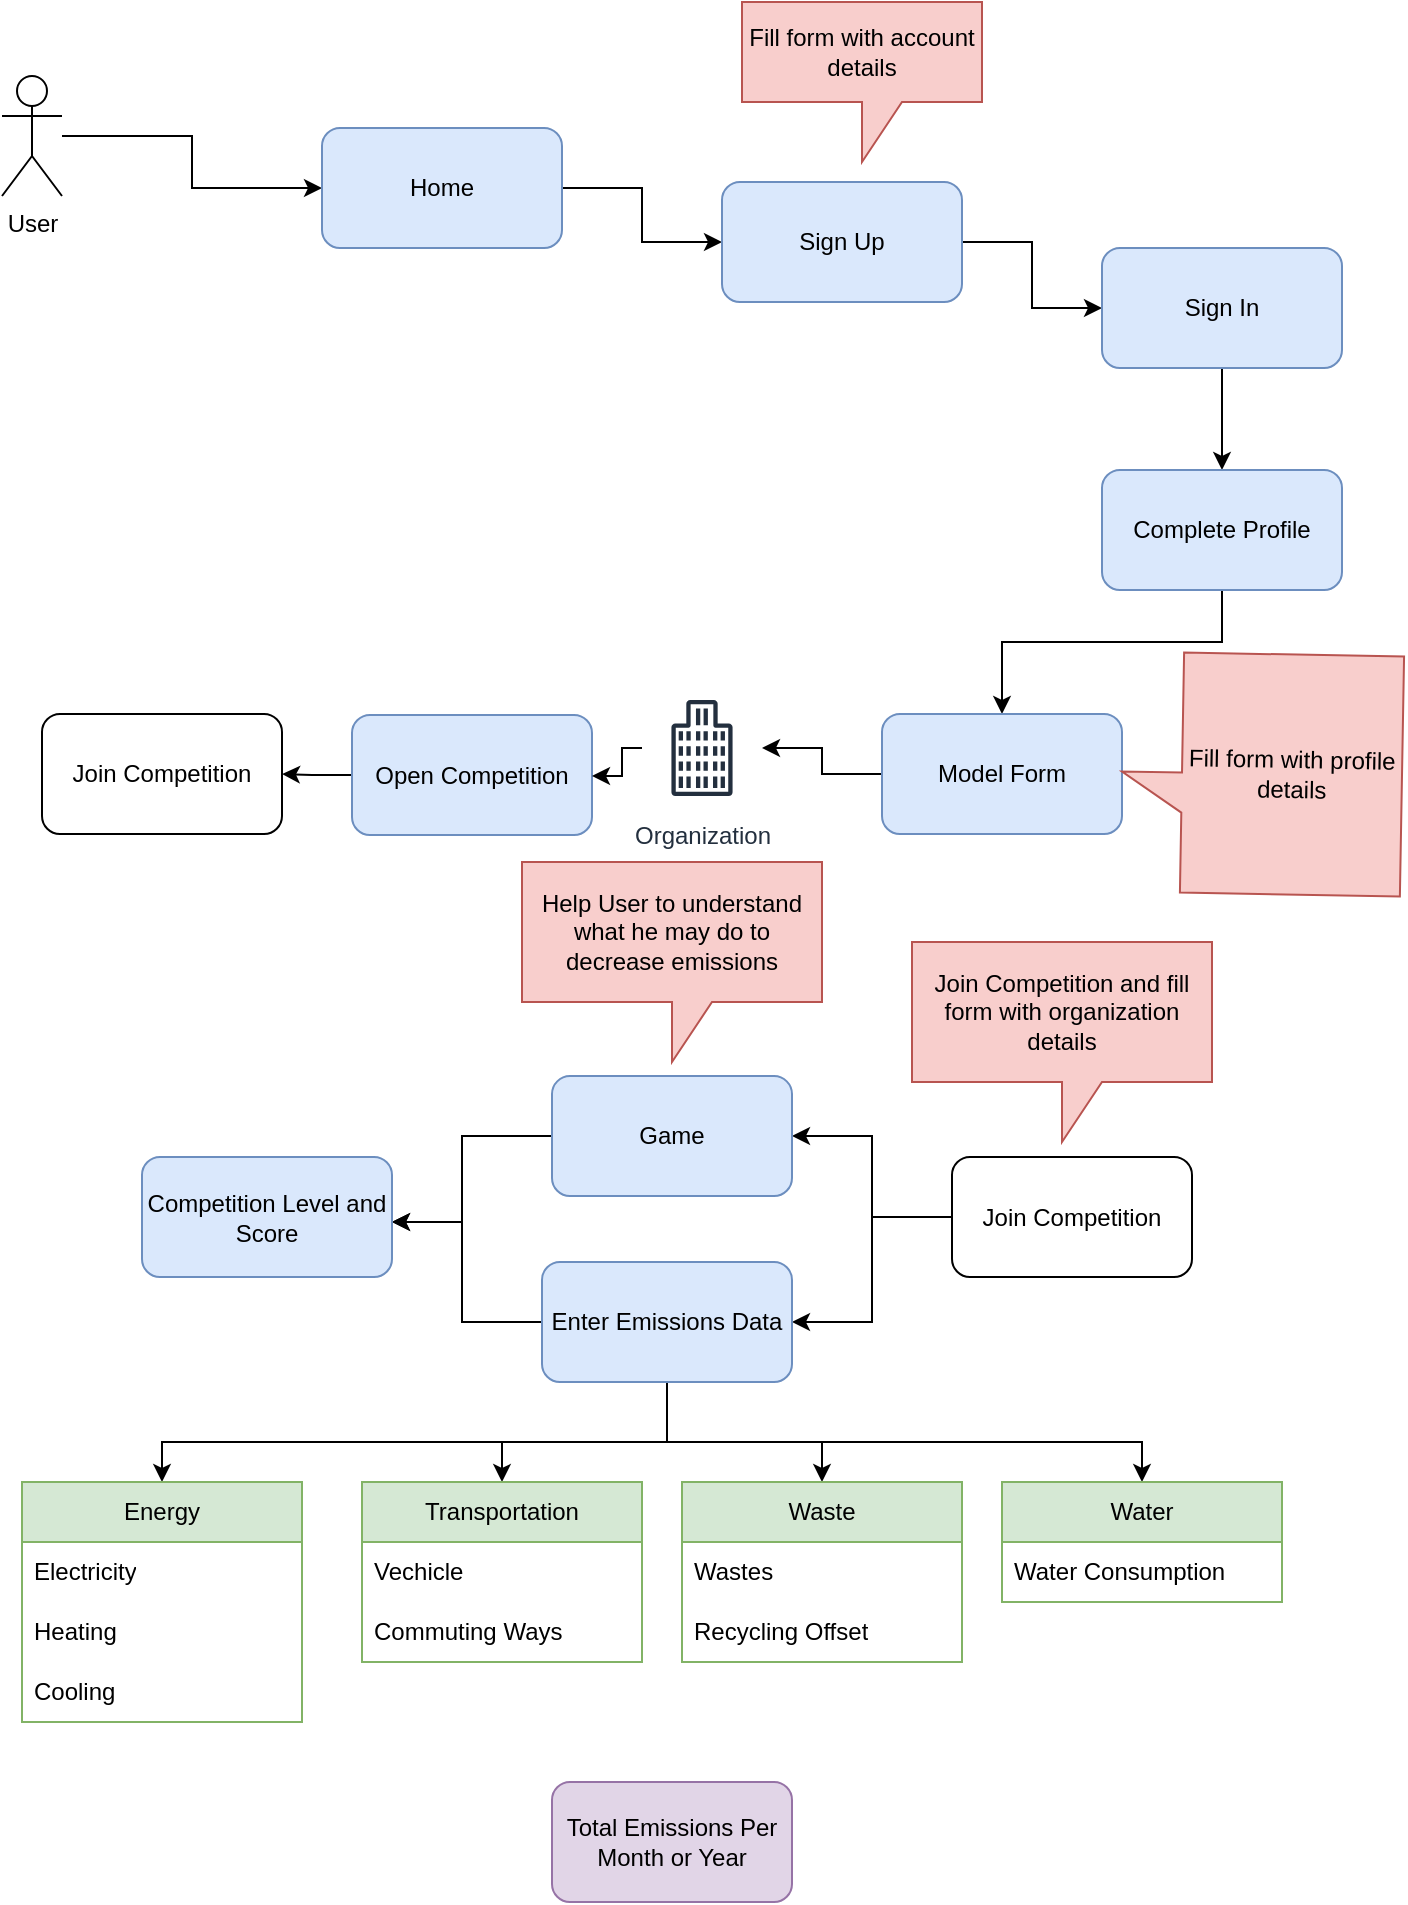 <mxfile version="24.7.17">
  <diagram name="general workflow" id="VDKU6RNClAWFVmToEune">
    <mxGraphModel dx="1671" dy="967" grid="1" gridSize="10" guides="1" tooltips="1" connect="1" arrows="1" fold="1" page="1" pageScale="1" pageWidth="850" pageHeight="1100" math="0" shadow="0">
      <root>
        <mxCell id="0" />
        <mxCell id="1" parent="0" />
        <mxCell id="3NDLiqy1EePTKtnGJrRT-3" style="edgeStyle=orthogonalEdgeStyle;rounded=0;orthogonalLoop=1;jettySize=auto;html=1;" edge="1" parent="1" source="3NDLiqy1EePTKtnGJrRT-1" target="3NDLiqy1EePTKtnGJrRT-2">
          <mxGeometry relative="1" as="geometry" />
        </mxCell>
        <mxCell id="3NDLiqy1EePTKtnGJrRT-1" value="User" style="shape=umlActor;verticalLabelPosition=bottom;verticalAlign=top;html=1;outlineConnect=0;" vertex="1" parent="1">
          <mxGeometry x="110" y="147" width="30" height="60" as="geometry" />
        </mxCell>
        <mxCell id="3NDLiqy1EePTKtnGJrRT-5" style="edgeStyle=orthogonalEdgeStyle;rounded=0;orthogonalLoop=1;jettySize=auto;html=1;" edge="1" parent="1" source="3NDLiqy1EePTKtnGJrRT-2" target="3NDLiqy1EePTKtnGJrRT-4">
          <mxGeometry relative="1" as="geometry" />
        </mxCell>
        <mxCell id="3NDLiqy1EePTKtnGJrRT-2" value="Home" style="rounded=1;whiteSpace=wrap;html=1;fillColor=#dae8fc;strokeColor=#6c8ebf;" vertex="1" parent="1">
          <mxGeometry x="270" y="173" width="120" height="60" as="geometry" />
        </mxCell>
        <mxCell id="3NDLiqy1EePTKtnGJrRT-9" style="edgeStyle=orthogonalEdgeStyle;rounded=0;orthogonalLoop=1;jettySize=auto;html=1;" edge="1" parent="1" source="3NDLiqy1EePTKtnGJrRT-4" target="3NDLiqy1EePTKtnGJrRT-8">
          <mxGeometry relative="1" as="geometry">
            <mxPoint x="660" y="257.0" as="targetPoint" />
          </mxGeometry>
        </mxCell>
        <mxCell id="3NDLiqy1EePTKtnGJrRT-4" value="Sign Up" style="rounded=1;whiteSpace=wrap;html=1;fillColor=#dae8fc;strokeColor=#6c8ebf;" vertex="1" parent="1">
          <mxGeometry x="470" y="200" width="120" height="60" as="geometry" />
        </mxCell>
        <mxCell id="3NDLiqy1EePTKtnGJrRT-6" value="Fill form with account details" style="shape=callout;whiteSpace=wrap;html=1;perimeter=calloutPerimeter;fillColor=#f8cecc;strokeColor=#b85450;" vertex="1" parent="1">
          <mxGeometry x="480" y="110" width="120" height="80" as="geometry" />
        </mxCell>
        <mxCell id="3NDLiqy1EePTKtnGJrRT-11" style="edgeStyle=orthogonalEdgeStyle;rounded=0;orthogonalLoop=1;jettySize=auto;html=1;" edge="1" parent="1" source="3NDLiqy1EePTKtnGJrRT-8" target="3NDLiqy1EePTKtnGJrRT-10">
          <mxGeometry relative="1" as="geometry" />
        </mxCell>
        <mxCell id="3NDLiqy1EePTKtnGJrRT-8" value="Sign In" style="rounded=1;whiteSpace=wrap;html=1;fillColor=#dae8fc;strokeColor=#6c8ebf;" vertex="1" parent="1">
          <mxGeometry x="660" y="233" width="120" height="60" as="geometry" />
        </mxCell>
        <mxCell id="3NDLiqy1EePTKtnGJrRT-13" style="edgeStyle=orthogonalEdgeStyle;rounded=0;orthogonalLoop=1;jettySize=auto;html=1;" edge="1" parent="1" source="3NDLiqy1EePTKtnGJrRT-10" target="3NDLiqy1EePTKtnGJrRT-12">
          <mxGeometry relative="1" as="geometry">
            <mxPoint x="610" y="420" as="sourcePoint" />
            <Array as="points">
              <mxPoint x="720" y="430" />
              <mxPoint x="610" y="430" />
            </Array>
          </mxGeometry>
        </mxCell>
        <mxCell id="3NDLiqy1EePTKtnGJrRT-10" value="Complete Profile" style="rounded=1;whiteSpace=wrap;html=1;fillColor=#dae8fc;strokeColor=#6c8ebf;" vertex="1" parent="1">
          <mxGeometry x="660" y="344" width="120" height="60" as="geometry" />
        </mxCell>
        <mxCell id="3NDLiqy1EePTKtnGJrRT-27" style="edgeStyle=orthogonalEdgeStyle;rounded=0;orthogonalLoop=1;jettySize=auto;html=1;" edge="1" parent="1" source="3NDLiqy1EePTKtnGJrRT-12" target="3NDLiqy1EePTKtnGJrRT-28">
          <mxGeometry relative="1" as="geometry">
            <mxPoint x="470" y="483.0" as="targetPoint" />
          </mxGeometry>
        </mxCell>
        <mxCell id="3NDLiqy1EePTKtnGJrRT-12" value="Model Form" style="rounded=1;whiteSpace=wrap;html=1;fillColor=#dae8fc;strokeColor=#6c8ebf;" vertex="1" parent="1">
          <mxGeometry x="550" y="466" width="120" height="60" as="geometry" />
        </mxCell>
        <mxCell id="3NDLiqy1EePTKtnGJrRT-14" value="Fill form with profile details" style="shape=callout;whiteSpace=wrap;html=1;perimeter=calloutPerimeter;rotation=91;horizontal=0;fillColor=#f8cecc;strokeColor=#b85450;" vertex="1" parent="1">
          <mxGeometry x="680" y="426" width="120" height="140" as="geometry" />
        </mxCell>
        <mxCell id="3NDLiqy1EePTKtnGJrRT-63" style="edgeStyle=orthogonalEdgeStyle;rounded=0;orthogonalLoop=1;jettySize=auto;html=1;" edge="1" parent="1" source="3NDLiqy1EePTKtnGJrRT-16" target="3NDLiqy1EePTKtnGJrRT-62">
          <mxGeometry relative="1" as="geometry" />
        </mxCell>
        <mxCell id="3NDLiqy1EePTKtnGJrRT-16" value="Open Competition" style="rounded=1;whiteSpace=wrap;html=1;fillColor=#dae8fc;strokeColor=#6c8ebf;" vertex="1" parent="1">
          <mxGeometry x="285" y="466.52" width="120" height="60" as="geometry" />
        </mxCell>
        <mxCell id="3NDLiqy1EePTKtnGJrRT-22" style="edgeStyle=orthogonalEdgeStyle;rounded=0;orthogonalLoop=1;jettySize=auto;html=1;" edge="1" parent="1" source="3NDLiqy1EePTKtnGJrRT-18" target="3NDLiqy1EePTKtnGJrRT-21">
          <mxGeometry relative="1" as="geometry" />
        </mxCell>
        <mxCell id="3NDLiqy1EePTKtnGJrRT-32" style="edgeStyle=orthogonalEdgeStyle;rounded=0;orthogonalLoop=1;jettySize=auto;html=1;" edge="1" parent="1" source="3NDLiqy1EePTKtnGJrRT-18" target="3NDLiqy1EePTKtnGJrRT-30">
          <mxGeometry relative="1" as="geometry" />
        </mxCell>
        <mxCell id="3NDLiqy1EePTKtnGJrRT-18" value="Join Competition" style="rounded=1;whiteSpace=wrap;html=1;" vertex="1" parent="1">
          <mxGeometry x="585" y="687.52" width="120" height="60" as="geometry" />
        </mxCell>
        <mxCell id="3NDLiqy1EePTKtnGJrRT-20" value="Join Competition and fill form with organization details" style="shape=callout;whiteSpace=wrap;html=1;perimeter=calloutPerimeter;fillColor=#f8cecc;strokeColor=#b85450;" vertex="1" parent="1">
          <mxGeometry x="565" y="580" width="150" height="100" as="geometry" />
        </mxCell>
        <mxCell id="3NDLiqy1EePTKtnGJrRT-56" style="edgeStyle=orthogonalEdgeStyle;rounded=0;orthogonalLoop=1;jettySize=auto;html=1;" edge="1" parent="1" source="3NDLiqy1EePTKtnGJrRT-21" target="3NDLiqy1EePTKtnGJrRT-54">
          <mxGeometry relative="1" as="geometry">
            <Array as="points">
              <mxPoint x="340" y="677" />
              <mxPoint x="340" y="720" />
            </Array>
          </mxGeometry>
        </mxCell>
        <mxCell id="3NDLiqy1EePTKtnGJrRT-21" value="Game" style="rounded=1;whiteSpace=wrap;html=1;fillColor=#dae8fc;strokeColor=#6c8ebf;" vertex="1" parent="1">
          <mxGeometry x="385" y="647.04" width="120" height="60" as="geometry" />
        </mxCell>
        <mxCell id="3NDLiqy1EePTKtnGJrRT-23" value="Help User to understand what he may do to decrease emissions" style="shape=callout;whiteSpace=wrap;html=1;perimeter=calloutPerimeter;fillColor=#f8cecc;strokeColor=#b85450;" vertex="1" parent="1">
          <mxGeometry x="370" y="540" width="150" height="100" as="geometry" />
        </mxCell>
        <mxCell id="3NDLiqy1EePTKtnGJrRT-26" style="edgeStyle=orthogonalEdgeStyle;rounded=0;orthogonalLoop=1;jettySize=auto;html=1;" edge="1" parent="1" source="3NDLiqy1EePTKtnGJrRT-28" target="3NDLiqy1EePTKtnGJrRT-16">
          <mxGeometry relative="1" as="geometry">
            <mxPoint x="440" y="483.0" as="sourcePoint" />
            <Array as="points">
              <mxPoint x="420" y="483" />
              <mxPoint x="420" y="497" />
            </Array>
          </mxGeometry>
        </mxCell>
        <mxCell id="3NDLiqy1EePTKtnGJrRT-28" value="Organization" style="sketch=0;outlineConnect=0;fontColor=#232F3E;gradientColor=none;strokeColor=#232F3E;fillColor=none;dashed=0;verticalLabelPosition=bottom;verticalAlign=top;align=center;html=1;fontSize=12;fontStyle=0;aspect=fixed;shape=mxgraph.aws4.resourceIcon;resIcon=mxgraph.aws4.office_building;" vertex="1" parent="1">
          <mxGeometry x="430" y="453" width="60" height="60" as="geometry" />
        </mxCell>
        <mxCell id="3NDLiqy1EePTKtnGJrRT-50" style="edgeStyle=orthogonalEdgeStyle;rounded=0;orthogonalLoop=1;jettySize=auto;html=1;" edge="1" parent="1" source="3NDLiqy1EePTKtnGJrRT-30" target="3NDLiqy1EePTKtnGJrRT-42">
          <mxGeometry relative="1" as="geometry">
            <Array as="points">
              <mxPoint x="443" y="830" />
              <mxPoint x="520" y="830" />
            </Array>
          </mxGeometry>
        </mxCell>
        <mxCell id="3NDLiqy1EePTKtnGJrRT-51" style="edgeStyle=orthogonalEdgeStyle;rounded=0;orthogonalLoop=1;jettySize=auto;html=1;" edge="1" parent="1" source="3NDLiqy1EePTKtnGJrRT-30" target="3NDLiqy1EePTKtnGJrRT-46">
          <mxGeometry relative="1" as="geometry">
            <Array as="points">
              <mxPoint x="443" y="830" />
              <mxPoint x="680" y="830" />
            </Array>
          </mxGeometry>
        </mxCell>
        <mxCell id="3NDLiqy1EePTKtnGJrRT-52" style="edgeStyle=orthogonalEdgeStyle;rounded=0;orthogonalLoop=1;jettySize=auto;html=1;entryX=0.5;entryY=0;entryDx=0;entryDy=0;" edge="1" parent="1" source="3NDLiqy1EePTKtnGJrRT-30" target="3NDLiqy1EePTKtnGJrRT-38">
          <mxGeometry relative="1" as="geometry">
            <Array as="points">
              <mxPoint x="443" y="830" />
              <mxPoint x="360" y="830" />
            </Array>
          </mxGeometry>
        </mxCell>
        <mxCell id="3NDLiqy1EePTKtnGJrRT-53" style="edgeStyle=orthogonalEdgeStyle;rounded=0;orthogonalLoop=1;jettySize=auto;html=1;" edge="1" parent="1" source="3NDLiqy1EePTKtnGJrRT-30" target="3NDLiqy1EePTKtnGJrRT-34">
          <mxGeometry relative="1" as="geometry">
            <Array as="points">
              <mxPoint x="443" y="830" />
              <mxPoint x="190" y="830" />
            </Array>
          </mxGeometry>
        </mxCell>
        <mxCell id="3NDLiqy1EePTKtnGJrRT-55" style="edgeStyle=orthogonalEdgeStyle;rounded=0;orthogonalLoop=1;jettySize=auto;html=1;" edge="1" parent="1" source="3NDLiqy1EePTKtnGJrRT-30" target="3NDLiqy1EePTKtnGJrRT-54">
          <mxGeometry relative="1" as="geometry">
            <Array as="points">
              <mxPoint x="340" y="770" />
              <mxPoint x="340" y="720" />
            </Array>
          </mxGeometry>
        </mxCell>
        <mxCell id="3NDLiqy1EePTKtnGJrRT-30" value="Enter Emissions Data" style="rounded=1;whiteSpace=wrap;html=1;fillColor=#dae8fc;strokeColor=#6c8ebf;" vertex="1" parent="1">
          <mxGeometry x="380" y="740" width="125" height="60" as="geometry" />
        </mxCell>
        <mxCell id="3NDLiqy1EePTKtnGJrRT-34" value="Energy" style="swimlane;fontStyle=0;childLayout=stackLayout;horizontal=1;startSize=30;horizontalStack=0;resizeParent=1;resizeParentMax=0;resizeLast=0;collapsible=1;marginBottom=0;whiteSpace=wrap;html=1;fillColor=#d5e8d4;strokeColor=#82b366;" vertex="1" parent="1">
          <mxGeometry x="120" y="850" width="140" height="120" as="geometry" />
        </mxCell>
        <mxCell id="3NDLiqy1EePTKtnGJrRT-35" value="Electricity" style="text;strokeColor=none;fillColor=none;align=left;verticalAlign=middle;spacingLeft=4;spacingRight=4;overflow=hidden;points=[[0,0.5],[1,0.5]];portConstraint=eastwest;rotatable=0;whiteSpace=wrap;html=1;" vertex="1" parent="3NDLiqy1EePTKtnGJrRT-34">
          <mxGeometry y="30" width="140" height="30" as="geometry" />
        </mxCell>
        <mxCell id="3NDLiqy1EePTKtnGJrRT-36" value="Heating" style="text;strokeColor=none;fillColor=none;align=left;verticalAlign=middle;spacingLeft=4;spacingRight=4;overflow=hidden;points=[[0,0.5],[1,0.5]];portConstraint=eastwest;rotatable=0;whiteSpace=wrap;html=1;" vertex="1" parent="3NDLiqy1EePTKtnGJrRT-34">
          <mxGeometry y="60" width="140" height="30" as="geometry" />
        </mxCell>
        <mxCell id="3NDLiqy1EePTKtnGJrRT-37" value="Cooling" style="text;strokeColor=none;fillColor=none;align=left;verticalAlign=middle;spacingLeft=4;spacingRight=4;overflow=hidden;points=[[0,0.5],[1,0.5]];portConstraint=eastwest;rotatable=0;whiteSpace=wrap;html=1;" vertex="1" parent="3NDLiqy1EePTKtnGJrRT-34">
          <mxGeometry y="90" width="140" height="30" as="geometry" />
        </mxCell>
        <mxCell id="3NDLiqy1EePTKtnGJrRT-38" value="Transportation" style="swimlane;fontStyle=0;childLayout=stackLayout;horizontal=1;startSize=30;horizontalStack=0;resizeParent=1;resizeParentMax=0;resizeLast=0;collapsible=1;marginBottom=0;whiteSpace=wrap;html=1;fillColor=#d5e8d4;strokeColor=#82b366;" vertex="1" parent="1">
          <mxGeometry x="290" y="850" width="140" height="90" as="geometry" />
        </mxCell>
        <mxCell id="3NDLiqy1EePTKtnGJrRT-39" value="Vechicle" style="text;strokeColor=none;fillColor=none;align=left;verticalAlign=middle;spacingLeft=4;spacingRight=4;overflow=hidden;points=[[0,0.5],[1,0.5]];portConstraint=eastwest;rotatable=0;whiteSpace=wrap;html=1;" vertex="1" parent="3NDLiqy1EePTKtnGJrRT-38">
          <mxGeometry y="30" width="140" height="30" as="geometry" />
        </mxCell>
        <mxCell id="3NDLiqy1EePTKtnGJrRT-40" value="Commuting Ways" style="text;strokeColor=none;fillColor=none;align=left;verticalAlign=middle;spacingLeft=4;spacingRight=4;overflow=hidden;points=[[0,0.5],[1,0.5]];portConstraint=eastwest;rotatable=0;whiteSpace=wrap;html=1;" vertex="1" parent="3NDLiqy1EePTKtnGJrRT-38">
          <mxGeometry y="60" width="140" height="30" as="geometry" />
        </mxCell>
        <mxCell id="3NDLiqy1EePTKtnGJrRT-42" value="Waste" style="swimlane;fontStyle=0;childLayout=stackLayout;horizontal=1;startSize=30;horizontalStack=0;resizeParent=1;resizeParentMax=0;resizeLast=0;collapsible=1;marginBottom=0;whiteSpace=wrap;html=1;fillColor=#d5e8d4;strokeColor=#82b366;" vertex="1" parent="1">
          <mxGeometry x="450" y="850" width="140" height="90" as="geometry" />
        </mxCell>
        <mxCell id="3NDLiqy1EePTKtnGJrRT-43" value="Wastes" style="text;strokeColor=none;fillColor=none;align=left;verticalAlign=middle;spacingLeft=4;spacingRight=4;overflow=hidden;points=[[0,0.5],[1,0.5]];portConstraint=eastwest;rotatable=0;whiteSpace=wrap;html=1;" vertex="1" parent="3NDLiqy1EePTKtnGJrRT-42">
          <mxGeometry y="30" width="140" height="30" as="geometry" />
        </mxCell>
        <mxCell id="3NDLiqy1EePTKtnGJrRT-44" value="Recycling Offset" style="text;strokeColor=none;fillColor=none;align=left;verticalAlign=middle;spacingLeft=4;spacingRight=4;overflow=hidden;points=[[0,0.5],[1,0.5]];portConstraint=eastwest;rotatable=0;whiteSpace=wrap;html=1;" vertex="1" parent="3NDLiqy1EePTKtnGJrRT-42">
          <mxGeometry y="60" width="140" height="30" as="geometry" />
        </mxCell>
        <mxCell id="3NDLiqy1EePTKtnGJrRT-46" value="Water" style="swimlane;fontStyle=0;childLayout=stackLayout;horizontal=1;startSize=30;horizontalStack=0;resizeParent=1;resizeParentMax=0;resizeLast=0;collapsible=1;marginBottom=0;whiteSpace=wrap;html=1;fillColor=#d5e8d4;strokeColor=#82b366;" vertex="1" parent="1">
          <mxGeometry x="610" y="850" width="140" height="60" as="geometry" />
        </mxCell>
        <mxCell id="3NDLiqy1EePTKtnGJrRT-47" value="Water Consumption" style="text;strokeColor=none;fillColor=none;align=left;verticalAlign=middle;spacingLeft=4;spacingRight=4;overflow=hidden;points=[[0,0.5],[1,0.5]];portConstraint=eastwest;rotatable=0;whiteSpace=wrap;html=1;" vertex="1" parent="3NDLiqy1EePTKtnGJrRT-46">
          <mxGeometry y="30" width="140" height="30" as="geometry" />
        </mxCell>
        <mxCell id="3NDLiqy1EePTKtnGJrRT-54" value="Competition Level and Score" style="rounded=1;whiteSpace=wrap;html=1;fillColor=#dae8fc;strokeColor=#6c8ebf;" vertex="1" parent="1">
          <mxGeometry x="180" y="687.52" width="125" height="60" as="geometry" />
        </mxCell>
        <mxCell id="3NDLiqy1EePTKtnGJrRT-61" value="Total Emissions Per&lt;br&gt;Month or Year" style="rounded=1;whiteSpace=wrap;html=1;fillColor=#e1d5e7;strokeColor=#9673a6;" vertex="1" parent="1">
          <mxGeometry x="385" y="1000" width="120" height="60" as="geometry" />
        </mxCell>
        <mxCell id="3NDLiqy1EePTKtnGJrRT-62" value="Join Competition" style="rounded=1;whiteSpace=wrap;html=1;" vertex="1" parent="1">
          <mxGeometry x="130" y="466" width="120" height="60" as="geometry" />
        </mxCell>
      </root>
    </mxGraphModel>
  </diagram>
</mxfile>
